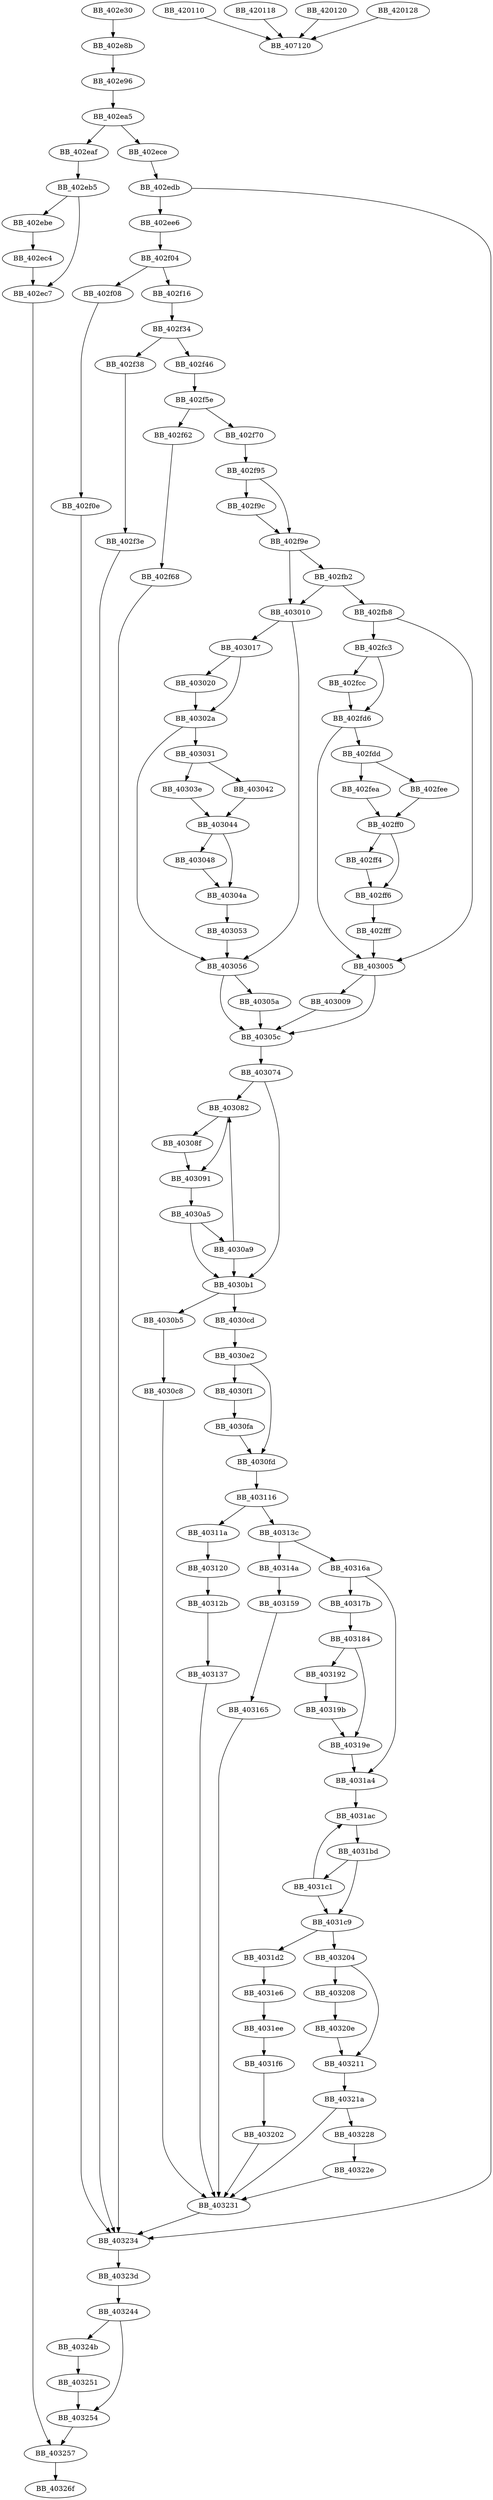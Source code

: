 DiGraph sub_402E30{
BB_402e30->BB_402e8b
BB_402e8b->BB_402e96
BB_402e96->BB_402ea5
BB_402ea5->BB_402eaf
BB_402ea5->BB_402ece
BB_402eaf->BB_402eb5
BB_402eb5->BB_402ebe
BB_402eb5->BB_402ec7
BB_402ebe->BB_402ec4
BB_402ec4->BB_402ec7
BB_402ec7->BB_403257
BB_402ece->BB_402edb
BB_402edb->BB_402ee6
BB_402edb->BB_403234
BB_402ee6->BB_402f04
BB_402f04->BB_402f08
BB_402f04->BB_402f16
BB_402f08->BB_402f0e
BB_402f0e->BB_403234
BB_402f16->BB_402f34
BB_402f34->BB_402f38
BB_402f34->BB_402f46
BB_402f38->BB_402f3e
BB_402f3e->BB_403234
BB_402f46->BB_402f5e
BB_402f5e->BB_402f62
BB_402f5e->BB_402f70
BB_402f62->BB_402f68
BB_402f68->BB_403234
BB_402f70->BB_402f95
BB_402f95->BB_402f9c
BB_402f95->BB_402f9e
BB_402f9c->BB_402f9e
BB_402f9e->BB_402fb2
BB_402f9e->BB_403010
BB_402fb2->BB_402fb8
BB_402fb2->BB_403010
BB_402fb8->BB_402fc3
BB_402fb8->BB_403005
BB_402fc3->BB_402fcc
BB_402fc3->BB_402fd6
BB_402fcc->BB_402fd6
BB_402fd6->BB_402fdd
BB_402fd6->BB_403005
BB_402fdd->BB_402fea
BB_402fdd->BB_402fee
BB_402fea->BB_402ff0
BB_402fee->BB_402ff0
BB_402ff0->BB_402ff4
BB_402ff0->BB_402ff6
BB_402ff4->BB_402ff6
BB_402ff6->BB_402fff
BB_402fff->BB_403005
BB_403005->BB_403009
BB_403005->BB_40305c
BB_403009->BB_40305c
BB_403010->BB_403017
BB_403010->BB_403056
BB_403017->BB_403020
BB_403017->BB_40302a
BB_403020->BB_40302a
BB_40302a->BB_403031
BB_40302a->BB_403056
BB_403031->BB_40303e
BB_403031->BB_403042
BB_40303e->BB_403044
BB_403042->BB_403044
BB_403044->BB_403048
BB_403044->BB_40304a
BB_403048->BB_40304a
BB_40304a->BB_403053
BB_403053->BB_403056
BB_403056->BB_40305a
BB_403056->BB_40305c
BB_40305a->BB_40305c
BB_40305c->BB_403074
BB_403074->BB_403082
BB_403074->BB_4030b1
BB_403082->BB_40308f
BB_403082->BB_403091
BB_40308f->BB_403091
BB_403091->BB_4030a5
BB_4030a5->BB_4030a9
BB_4030a5->BB_4030b1
BB_4030a9->BB_403082
BB_4030a9->BB_4030b1
BB_4030b1->BB_4030b5
BB_4030b1->BB_4030cd
BB_4030b5->BB_4030c8
BB_4030c8->BB_403231
BB_4030cd->BB_4030e2
BB_4030e2->BB_4030f1
BB_4030e2->BB_4030fd
BB_4030f1->BB_4030fa
BB_4030fa->BB_4030fd
BB_4030fd->BB_403116
BB_403116->BB_40311a
BB_403116->BB_40313c
BB_40311a->BB_403120
BB_403120->BB_40312b
BB_40312b->BB_403137
BB_403137->BB_403231
BB_40313c->BB_40314a
BB_40313c->BB_40316a
BB_40314a->BB_403159
BB_403159->BB_403165
BB_403165->BB_403231
BB_40316a->BB_40317b
BB_40316a->BB_4031a4
BB_40317b->BB_403184
BB_403184->BB_403192
BB_403184->BB_40319e
BB_403192->BB_40319b
BB_40319b->BB_40319e
BB_40319e->BB_4031a4
BB_4031a4->BB_4031ac
BB_4031ac->BB_4031bd
BB_4031bd->BB_4031c1
BB_4031bd->BB_4031c9
BB_4031c1->BB_4031ac
BB_4031c1->BB_4031c9
BB_4031c9->BB_4031d2
BB_4031c9->BB_403204
BB_4031d2->BB_4031e6
BB_4031e6->BB_4031ee
BB_4031ee->BB_4031f6
BB_4031f6->BB_403202
BB_403202->BB_403231
BB_403204->BB_403208
BB_403204->BB_403211
BB_403208->BB_40320e
BB_40320e->BB_403211
BB_403211->BB_40321a
BB_40321a->BB_403228
BB_40321a->BB_403231
BB_403228->BB_40322e
BB_40322e->BB_403231
BB_403231->BB_403234
BB_403234->BB_40323d
BB_40323d->BB_403244
BB_403244->BB_40324b
BB_403244->BB_403254
BB_40324b->BB_403251
BB_403251->BB_403254
BB_403254->BB_403257
BB_403257->BB_40326f
BB_420110->BB_407120
BB_420118->BB_407120
BB_420120->BB_407120
BB_420128->BB_407120
}

